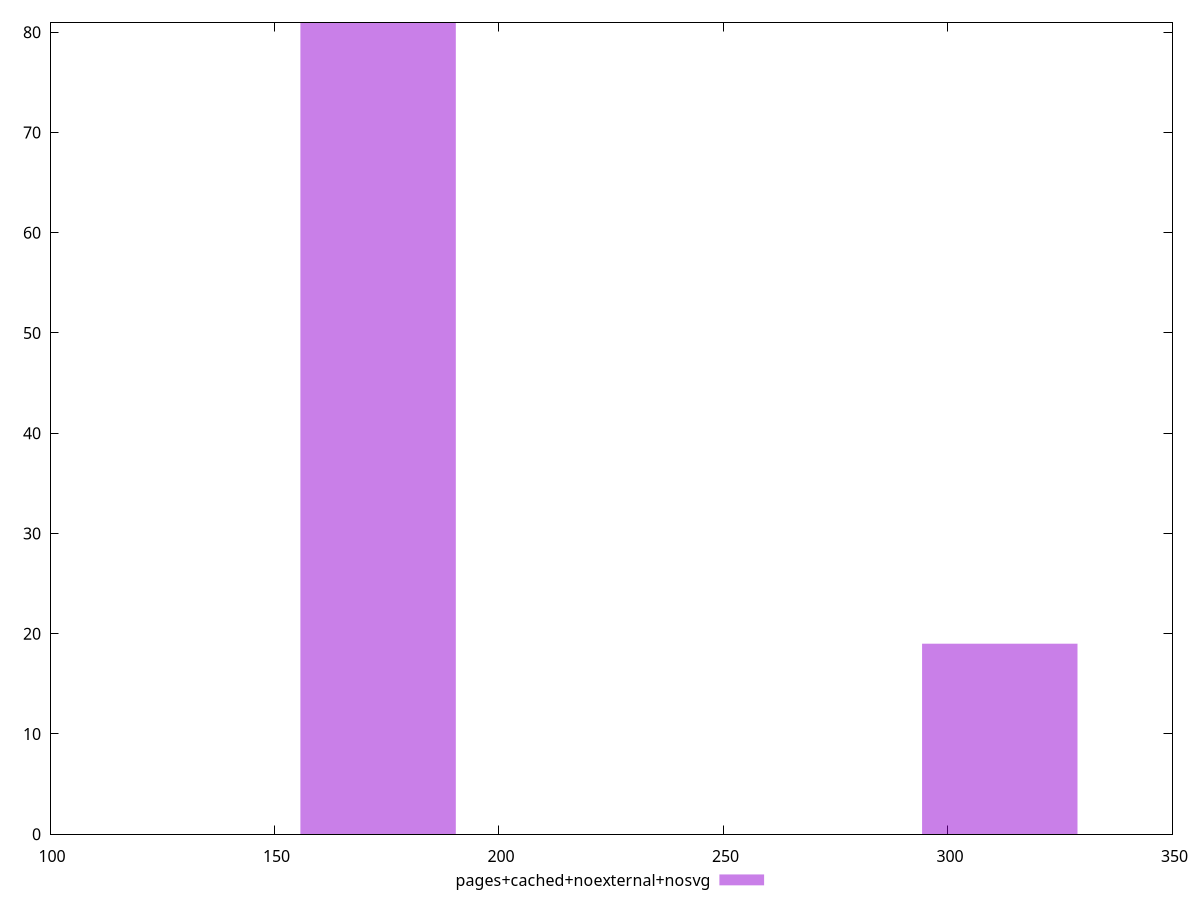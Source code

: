 $_pagesCachedNoexternalNosvg <<EOF
173.07433435075848 81
311.5338018313652 19
EOF
set key outside below
set terminal pngcairo
set output "report_00006_2020-11-02T20-21-41.718Z/uses-http2/pages+cached+noexternal+nosvg//raw_hist.png"
set yrange [0:81]
set boxwidth 34.614866870151694
set style fill transparent solid 0.5 noborder
plot $_pagesCachedNoexternalNosvg title "pages+cached+noexternal+nosvg" with boxes ,